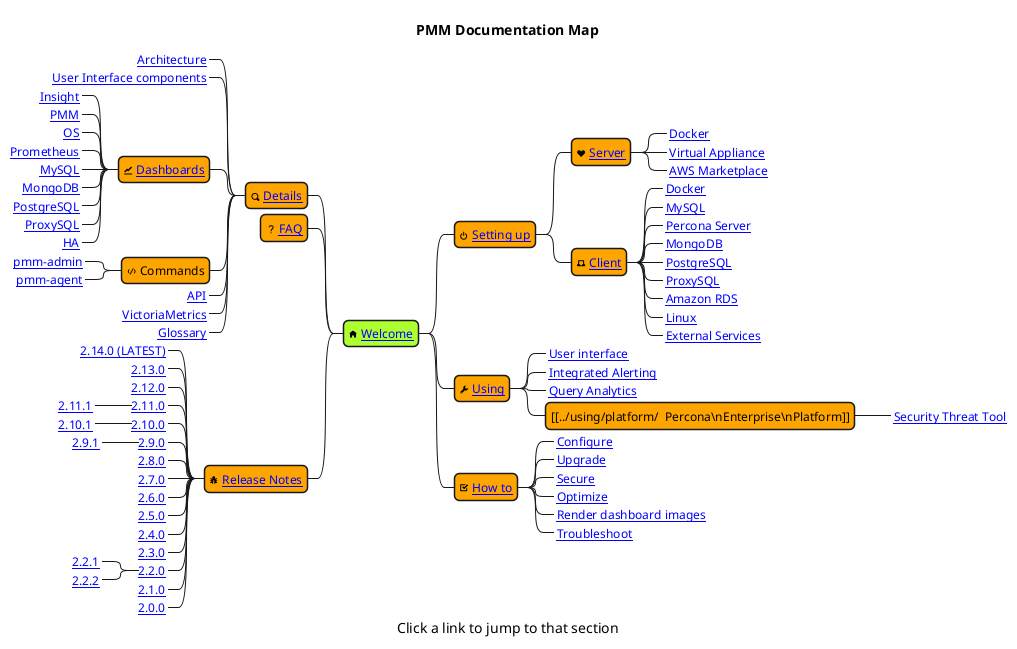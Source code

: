 ' Map of documentation
' To export as image with clickable links:
'
' A) Using Visual Studio Code:
' 1. install PlantUML extension (https://marketplace.visualstudio.com/items?itemName=jebbs.plantuml)
' 2. Right click and choose 'Export current diagram'
' 3. Select 'svg' type
' 3. Copy out/resources/Map/PMM_Documentation_Map.svg to docs/_images
'
' B) Command line:
' 1. Download PlantUML jar file: https://sourceforge.net/projects/plantuml/files/plantuml.jar/download
' 2. cat _resources/diagrams/Map.puml | java -jar ~/Downloads/plantuml.jar -tsvg -pipe > docs/_images/PMM_Documentation_Map.svg
'
' For icons see https://plantuml.com/openiconic

@startmindmap "PMM_Documentation_Map"
title PMM Documentation Map
caption Click a link to jump to that section
skinparam Shadowing false
<style>
mindmapDiagram {
  node {
    FontSize 12
    BackgroundColor Orange
    RoundCorner 10
    Padding 5
    Margin 3
  }
}
</style>

' Absolute links - can be useful for exporting map as stand-alone image
'!$base = "https://www.percona.com/doc/percona-monitoring-and-management/2.x"
' relative links make testing easier
!$base = ".."

*[#GreenYellow] <&home> [[$base/index.html Welcome]]
	* <&power-standby> [[$base/setting-up/ Setting up]]
		* <&heart> [[$base/setting-up/server/ Server]]
			*_ [[$base/setting-up/server/docker.html Docker]]
			*_ [[$base/setting-up/server/virtual-appliance.html Virtual Appliance]]
			*_ [[$base/setting-up/server/aws.html AWS Marketplace]]
		* <&laptop> [[$base/setting-up/client/ Client]]
			*_ [[$base/setting-up/client/docker.html Docker]]
			*_ [[$base/setting-up/client/mysql.html MySQL]]
			*_ [[$base/setting-up/client/percona-server.html Percona Server]]
			*_ [[$base/setting-up/client/mongodb.html MongoDB]]
			*_ [[$base/setting-up/client/postgresql.html PostgreSQL]]
			*_ [[$base/setting-up/client/proxysql.html ProxySQL]]
			*_ [[$base/setting-up/client/aws.html Amazon RDS]]
			*_ [[$base/setting-up/client/linux.html Linux]]
			*_ [[$base/setting-up/client/external.html External Services]]
	* <&wrench> [[$base/using/ Using]]
		*_ [[$base/using/interface.html User interface]]
		*_ [[$base/using/alerting.html Integrated Alerting]]
		*_ [[$base/using/query-analytics.html Query Analytics]]
		* [[$base/using/platform/  Percona\nEnterprise\nPlatform]]
			*_ [[$base/using/platform/security-threat-tool.html Security Threat Tool]]
	* <&task> [[$base/how-to/ How to]]
		*_ [[$base/how-to/configure.html Configure]]
		*_ [[$base/how-to/upgrade.html Upgrade]]
		*_ [[$base/how-to/secure.html Secure]]
		*_ [[$base/how-to/optimize.html Optimize]]
		*_ [[$base/how-to/render-dashboard-images.html Render dashboard images]]
		*_ [[$base/how-to/troubleshoot.html Troubleshoot]]

left side

	* <&magnifying-glass> [[$base/details/ Details]]
		*_ [[$base/details/architecture.html Architecture]]
		*_ [[$base/details/interface.html User Interface components]]
		* <&graph> [[$base/details/dashboards/ Dashboards]]
			*_ [[$base/details/dashboards/index.html#insight Insight]]
			*_ [[$base/details/dashboards/index.html#pmm PMM]]
			*_ [[$base/details/dashboards/index.html#os-dashboards OS]]
			*_ [[$base/details/dashboards/index.html#prometheus-dashboards Prometheus]]
			*_ [[$base/details/dashboards/index.html#mysql-dashboards MySQL]]
			*_ [[$base/details/dashboards/index.html#mongodb-dashboards MongoDB]]
			*_ [[$base/details/dashboards/index.html#postgresql-dashboards PostgreSQL]]
			*_ [[$base/details/dashboards/index.html#proxysql-dashboards ProxySQL]]
			*_ [[$base/details/dashboards/index.html#ha-dashboards HA]]
		* <&code> Commands
			*_ [[$base/details/commands/pmm-admin.html pmm-admin]]
			*_ [[$base/details/commands/pmm-agent.html pmm-agent]]
		*_ [[$base/details/api.html API]]
		*_ [[$base/details/victoria-metrics.html VictoriaMetrics]]
		*_ [[$base/details/glossary.html Glossary]]
	* <&question-mark> [[$base/faq.html FAQ]]
	* <&bug> [[$base/release-notes/ Release Notes]]
		*_ [[$base/release-notes/2.14.0.html 2.14.0 (LATEST)]]
		*_ [[$base/release-notes/2.13.0.html 2.13.0]]
		*_ [[$base/release-notes/2.12.0.html 2.12.0]]
		*_ [[$base/release-notes/2.11.0.html 2.11.0]]
			*_ [[$base/release-notes/2.11.1.html 2.11.1]]
		*_ [[$base/release-notes/2.10.0.html 2.10.0]]
			*_ [[$base/release-notes/2.10.1.html 2.10.1]]
		*_ [[$base/release-notes/2.9.0.html 2.9.0]]
			*_ [[$base/release-notes/2.9.1.html 2.9.1]]
		*_ [[$base/release-notes/2.8.0.html 2.8.0]]
		*_ [[$base/release-notes/2.7.0.html 2.7.0]]
		*_ [[$base/release-notes/2.6.0.html 2.6.0]]
		*_ [[$base/release-notes/2.5.0.html 2.5.0]]
		*_ [[$base/release-notes/2.4.0.html 2.4.0]]
		*_ [[$base/release-notes/2.3.0.html 2.3.0]]
		*_ [[$base/release-notes/2.2.0.html 2.2.0]]
			*_ [[$base/release-notes/2.2.1.html 2.2.1]]
			*_ [[$base/release-notes/2.2.2.html 2.2.2]]
		*_ [[$base/release-notes/2.1.0.html 2.1.0]]
		*_ [[$base/release-notes/2.0.0.html 2.0.0]]
@endmindmap
